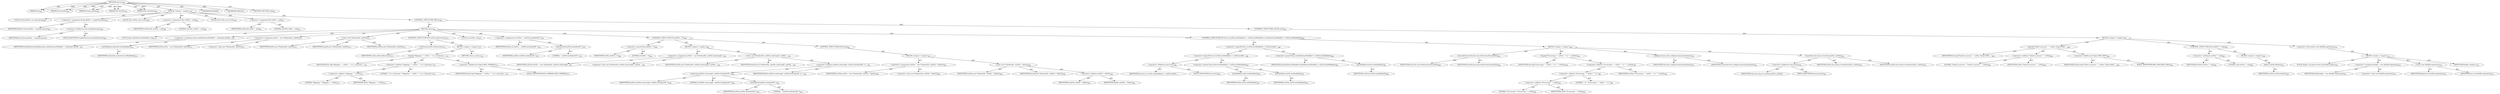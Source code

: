 digraph "process" {  
"111669149714" [label = <(METHOD,process)<SUB>461</SUB>> ]
"115964117004" [label = <(PARAM,this)<SUB>461</SUB>> ]
"115964117039" [label = <(PARAM,File baseDir)<SUB>461</SUB>> ]
"115964117040" [label = <(PARAM,String xmlFile)<SUB>461</SUB>> ]
"115964117041" [label = <(PARAM,File destDir)<SUB>461</SUB>> ]
"115964117042" [label = <(PARAM,File stylesheet)<SUB>462</SUB>> ]
"25769803821" [label = <(BLOCK,&lt;empty&gt;,&lt;empty&gt;)<SUB>463</SUB>> ]
"94489280530" [label = <(LOCAL,String fileExt: java.lang.String)<SUB>465</SUB>> ]
"30064771312" [label = <(&lt;operator&gt;.assignment,String fileExt = targetExtension)<SUB>465</SUB>> ]
"68719476945" [label = <(IDENTIFIER,fileExt,String fileExt = targetExtension)<SUB>465</SUB>> ]
"30064771313" [label = <(&lt;operator&gt;.fieldAccess,this.targetExtension)<SUB>465</SUB>> ]
"68719476946" [label = <(IDENTIFIER,this,String fileExt = targetExtension)> ]
"55834574927" [label = <(FIELD_IDENTIFIER,targetExtension,targetExtension)<SUB>465</SUB>> ]
"94489280531" [label = <(LOCAL,File outFile: java.io.File)<SUB>466</SUB>> ]
"30064771314" [label = <(&lt;operator&gt;.assignment,File outFile = null)<SUB>466</SUB>> ]
"68719476947" [label = <(IDENTIFIER,outFile,File outFile = null)<SUB>466</SUB>> ]
"90194313259" [label = <(LITERAL,null,File outFile = null)<SUB>466</SUB>> ]
"94489280532" [label = <(LOCAL,File inFile: java.io.File)<SUB>467</SUB>> ]
"30064771315" [label = <(&lt;operator&gt;.assignment,File inFile = null)<SUB>467</SUB>> ]
"68719476948" [label = <(IDENTIFIER,inFile,File inFile = null)<SUB>467</SUB>> ]
"90194313260" [label = <(LITERAL,null,File inFile = null)<SUB>467</SUB>> ]
"47244640279" [label = <(CONTROL_STRUCTURE,TRY,try)<SUB>469</SUB>> ]
"25769803822" [label = <(BLOCK,try,try)<SUB>469</SUB>> ]
"94489280533" [label = <(LOCAL,long styleSheetLastModified: long)<SUB>470</SUB>> ]
"30064771316" [label = <(&lt;operator&gt;.assignment,long styleSheetLastModified = stylesheet.lastMo...)<SUB>470</SUB>> ]
"68719476949" [label = <(IDENTIFIER,styleSheetLastModified,long styleSheetLastModified = stylesheet.lastMo...)<SUB>470</SUB>> ]
"30064771317" [label = <(lastModified,stylesheet.lastModified())<SUB>470</SUB>> ]
"68719476950" [label = <(IDENTIFIER,stylesheet,stylesheet.lastModified())<SUB>470</SUB>> ]
"30064771318" [label = <(&lt;operator&gt;.assignment,inFile = new File(baseDir, xmlFile))<SUB>471</SUB>> ]
"68719476951" [label = <(IDENTIFIER,inFile,inFile = new File(baseDir, xmlFile))<SUB>471</SUB>> ]
"30064771319" [label = <(&lt;operator&gt;.alloc,new File(baseDir, xmlFile))<SUB>471</SUB>> ]
"30064771320" [label = <(&lt;init&gt;,new File(baseDir, xmlFile))<SUB>471</SUB>> ]
"68719476952" [label = <(IDENTIFIER,inFile,new File(baseDir, xmlFile))<SUB>471</SUB>> ]
"68719476953" [label = <(IDENTIFIER,baseDir,new File(baseDir, xmlFile))<SUB>471</SUB>> ]
"68719476954" [label = <(IDENTIFIER,xmlFile,new File(baseDir, xmlFile))<SUB>471</SUB>> ]
"47244640280" [label = <(CONTROL_STRUCTURE,IF,if (inFile.isDirectory()))<SUB>473</SUB>> ]
"30064771321" [label = <(isDirectory,inFile.isDirectory())<SUB>473</SUB>> ]
"68719476955" [label = <(IDENTIFIER,inFile,inFile.isDirectory())<SUB>473</SUB>> ]
"25769803823" [label = <(BLOCK,&lt;empty&gt;,&lt;empty&gt;)<SUB>473</SUB>> ]
"30064771322" [label = <(log,log(&quot;Skipping &quot; + inFile + &quot; it is a directory....)<SUB>474</SUB>> ]
"68719476766" [label = <(IDENTIFIER,this,log(&quot;Skipping &quot; + inFile + &quot; it is a directory....)<SUB>474</SUB>> ]
"30064771323" [label = <(&lt;operator&gt;.addition,&quot;Skipping &quot; + inFile + &quot; it is a directory.&quot;)<SUB>474</SUB>> ]
"30064771324" [label = <(&lt;operator&gt;.addition,&quot;Skipping &quot; + inFile)<SUB>474</SUB>> ]
"90194313261" [label = <(LITERAL,&quot;Skipping &quot;,&quot;Skipping &quot; + inFile)<SUB>474</SUB>> ]
"68719476956" [label = <(IDENTIFIER,inFile,&quot;Skipping &quot; + inFile)<SUB>474</SUB>> ]
"90194313262" [label = <(LITERAL,&quot; it is a directory.&quot;,&quot;Skipping &quot; + inFile + &quot; it is a directory.&quot;)<SUB>474</SUB>> ]
"30064771325" [label = <(&lt;operator&gt;.fieldAccess,Project.MSG_VERBOSE)<SUB>475</SUB>> ]
"68719476957" [label = <(IDENTIFIER,Project,log(&quot;Skipping &quot; + inFile + &quot; it is a directory....)<SUB>475</SUB>> ]
"55834574928" [label = <(FIELD_IDENTIFIER,MSG_VERBOSE,MSG_VERBOSE)<SUB>475</SUB>> ]
"146028888068" [label = <(RETURN,return;,return;)<SUB>476</SUB>> ]
"94489280534" [label = <(LOCAL,int dotPos: int)<SUB>479</SUB>> ]
"30064771326" [label = <(&lt;operator&gt;.assignment,int dotPos = xmlFile.lastIndexOf('.'))<SUB>479</SUB>> ]
"68719476958" [label = <(IDENTIFIER,dotPos,int dotPos = xmlFile.lastIndexOf('.'))<SUB>479</SUB>> ]
"30064771327" [label = <(lastIndexOf,xmlFile.lastIndexOf('.'))<SUB>479</SUB>> ]
"68719476959" [label = <(IDENTIFIER,xmlFile,xmlFile.lastIndexOf('.'))<SUB>479</SUB>> ]
"90194313263" [label = <(LITERAL,'.',xmlFile.lastIndexOf('.'))<SUB>479</SUB>> ]
"47244640281" [label = <(CONTROL_STRUCTURE,IF,if (dotPos &gt; 0))<SUB>480</SUB>> ]
"30064771328" [label = <(&lt;operator&gt;.greaterThan,dotPos &gt; 0)<SUB>480</SUB>> ]
"68719476960" [label = <(IDENTIFIER,dotPos,dotPos &gt; 0)<SUB>480</SUB>> ]
"90194313264" [label = <(LITERAL,0,dotPos &gt; 0)<SUB>480</SUB>> ]
"25769803824" [label = <(BLOCK,&lt;empty&gt;,&lt;empty&gt;)<SUB>480</SUB>> ]
"30064771329" [label = <(&lt;operator&gt;.assignment,outFile = new File(destDir, xmlFile.substring(0...)<SUB>481</SUB>> ]
"68719476961" [label = <(IDENTIFIER,outFile,outFile = new File(destDir, xmlFile.substring(0...)<SUB>481</SUB>> ]
"30064771330" [label = <(&lt;operator&gt;.alloc,new File(destDir, xmlFile.substring(0, xmlFile....)<SUB>481</SUB>> ]
"30064771331" [label = <(&lt;init&gt;,new File(destDir, xmlFile.substring(0, xmlFile....)<SUB>481</SUB>> ]
"68719476962" [label = <(IDENTIFIER,outFile,new File(destDir, xmlFile.substring(0, xmlFile....)<SUB>481</SUB>> ]
"68719476963" [label = <(IDENTIFIER,destDir,new File(destDir, xmlFile.substring(0, xmlFile....)<SUB>481</SUB>> ]
"30064771332" [label = <(&lt;operator&gt;.addition,xmlFile.substring(0, xmlFile.lastIndexOf('.')) ...)<SUB>482</SUB>> ]
"30064771333" [label = <(substring,xmlFile.substring(0, xmlFile.lastIndexOf('.')))<SUB>482</SUB>> ]
"68719476964" [label = <(IDENTIFIER,xmlFile,xmlFile.substring(0, xmlFile.lastIndexOf('.')))<SUB>482</SUB>> ]
"90194313265" [label = <(LITERAL,0,xmlFile.substring(0, xmlFile.lastIndexOf('.')))<SUB>482</SUB>> ]
"30064771334" [label = <(lastIndexOf,xmlFile.lastIndexOf('.'))<SUB>482</SUB>> ]
"68719476965" [label = <(IDENTIFIER,xmlFile,xmlFile.lastIndexOf('.'))<SUB>482</SUB>> ]
"90194313266" [label = <(LITERAL,'.',xmlFile.lastIndexOf('.'))<SUB>482</SUB>> ]
"68719476966" [label = <(IDENTIFIER,fileExt,xmlFile.substring(0, xmlFile.lastIndexOf('.')) ...)<SUB>482</SUB>> ]
"47244640282" [label = <(CONTROL_STRUCTURE,ELSE,else)<SUB>483</SUB>> ]
"25769803825" [label = <(BLOCK,&lt;empty&gt;,&lt;empty&gt;)<SUB>483</SUB>> ]
"30064771335" [label = <(&lt;operator&gt;.assignment,outFile = new File(destDir, xmlFile + fileExt))<SUB>484</SUB>> ]
"68719476967" [label = <(IDENTIFIER,outFile,outFile = new File(destDir, xmlFile + fileExt))<SUB>484</SUB>> ]
"30064771336" [label = <(&lt;operator&gt;.alloc,new File(destDir, xmlFile + fileExt))<SUB>484</SUB>> ]
"30064771337" [label = <(&lt;init&gt;,new File(destDir, xmlFile + fileExt))<SUB>484</SUB>> ]
"68719476968" [label = <(IDENTIFIER,outFile,new File(destDir, xmlFile + fileExt))<SUB>484</SUB>> ]
"68719476969" [label = <(IDENTIFIER,destDir,new File(destDir, xmlFile + fileExt))<SUB>484</SUB>> ]
"30064771338" [label = <(&lt;operator&gt;.addition,xmlFile + fileExt)<SUB>484</SUB>> ]
"68719476970" [label = <(IDENTIFIER,xmlFile,xmlFile + fileExt)<SUB>484</SUB>> ]
"68719476971" [label = <(IDENTIFIER,fileExt,xmlFile + fileExt)<SUB>484</SUB>> ]
"47244640283" [label = <(CONTROL_STRUCTURE,IF,if (force || inFile.lastModified() &gt; outFile.lastModified() || styleSheetLastModified &gt; outFile.lastModified()))<SUB>486</SUB>> ]
"30064771339" [label = <(&lt;operator&gt;.logicalOr,force || inFile.lastModified() &gt; outFile.lastMo...)<SUB>486</SUB>> ]
"30064771340" [label = <(&lt;operator&gt;.logicalOr,force || inFile.lastModified() &gt; outFile.lastMo...)<SUB>486</SUB>> ]
"30064771341" [label = <(&lt;operator&gt;.fieldAccess,this.force)<SUB>486</SUB>> ]
"68719476972" [label = <(IDENTIFIER,this,force || inFile.lastModified() &gt; outFile.lastMo...)> ]
"55834574929" [label = <(FIELD_IDENTIFIER,force,force)<SUB>486</SUB>> ]
"30064771342" [label = <(&lt;operator&gt;.greaterThan,inFile.lastModified() &gt; outFile.lastModified())<SUB>487</SUB>> ]
"30064771343" [label = <(lastModified,inFile.lastModified())<SUB>487</SUB>> ]
"68719476973" [label = <(IDENTIFIER,inFile,inFile.lastModified())<SUB>487</SUB>> ]
"30064771344" [label = <(lastModified,outFile.lastModified())<SUB>487</SUB>> ]
"68719476974" [label = <(IDENTIFIER,outFile,outFile.lastModified())<SUB>487</SUB>> ]
"30064771345" [label = <(&lt;operator&gt;.greaterThan,styleSheetLastModified &gt; outFile.lastModified())<SUB>488</SUB>> ]
"68719476975" [label = <(IDENTIFIER,styleSheetLastModified,styleSheetLastModified &gt; outFile.lastModified())<SUB>488</SUB>> ]
"30064771346" [label = <(lastModified,outFile.lastModified())<SUB>488</SUB>> ]
"68719476976" [label = <(IDENTIFIER,outFile,outFile.lastModified())<SUB>488</SUB>> ]
"25769803826" [label = <(BLOCK,&lt;empty&gt;,&lt;empty&gt;)<SUB>488</SUB>> ]
"30064771347" [label = <(ensureDirectoryFor,this.ensureDirectoryFor(outFile))<SUB>489</SUB>> ]
"68719476767" [label = <(IDENTIFIER,this,this.ensureDirectoryFor(outFile))<SUB>489</SUB>> ]
"68719476977" [label = <(IDENTIFIER,outFile,this.ensureDirectoryFor(outFile))<SUB>489</SUB>> ]
"30064771348" [label = <(log,log(&quot;Processing &quot; + inFile + &quot; to &quot; + outFile))<SUB>490</SUB>> ]
"68719476768" [label = <(IDENTIFIER,this,log(&quot;Processing &quot; + inFile + &quot; to &quot; + outFile))<SUB>490</SUB>> ]
"30064771349" [label = <(&lt;operator&gt;.addition,&quot;Processing &quot; + inFile + &quot; to &quot; + outFile)<SUB>490</SUB>> ]
"30064771350" [label = <(&lt;operator&gt;.addition,&quot;Processing &quot; + inFile + &quot; to &quot;)<SUB>490</SUB>> ]
"30064771351" [label = <(&lt;operator&gt;.addition,&quot;Processing &quot; + inFile)<SUB>490</SUB>> ]
"90194313267" [label = <(LITERAL,&quot;Processing &quot;,&quot;Processing &quot; + inFile)<SUB>490</SUB>> ]
"68719476978" [label = <(IDENTIFIER,inFile,&quot;Processing &quot; + inFile)<SUB>490</SUB>> ]
"90194313268" [label = <(LITERAL,&quot; to &quot;,&quot;Processing &quot; + inFile + &quot; to &quot;)<SUB>490</SUB>> ]
"68719476979" [label = <(IDENTIFIER,outFile,&quot;Processing &quot; + inFile + &quot; to &quot; + outFile)<SUB>490</SUB>> ]
"30064771352" [label = <(configureLiaison,this.configureLiaison(stylesheet))<SUB>492</SUB>> ]
"68719476769" [label = <(IDENTIFIER,this,this.configureLiaison(stylesheet))<SUB>492</SUB>> ]
"68719476980" [label = <(IDENTIFIER,stylesheet,this.configureLiaison(stylesheet))<SUB>492</SUB>> ]
"30064771353" [label = <(transform,this.liaison.transform(inFile, outFile))<SUB>493</SUB>> ]
"30064771354" [label = <(&lt;operator&gt;.fieldAccess,this.liaison)<SUB>493</SUB>> ]
"68719476981" [label = <(IDENTIFIER,this,this.liaison.transform(inFile, outFile))> ]
"55834574930" [label = <(FIELD_IDENTIFIER,liaison,liaison)<SUB>493</SUB>> ]
"68719476982" [label = <(IDENTIFIER,inFile,this.liaison.transform(inFile, outFile))<SUB>493</SUB>> ]
"68719476983" [label = <(IDENTIFIER,outFile,this.liaison.transform(inFile, outFile))<SUB>493</SUB>> ]
"47244640284" [label = <(CONTROL_STRUCTURE,CATCH,catch)<SUB>495</SUB>> ]
"25769803827" [label = <(BLOCK,&lt;empty&gt;,&lt;empty&gt;)<SUB>495</SUB>> ]
"30064771355" [label = <(log,log(&quot;Failed to process &quot; + inFile, Project.MSG_...)<SUB>498</SUB>> ]
"68719476770" [label = <(IDENTIFIER,this,log(&quot;Failed to process &quot; + inFile, Project.MSG_...)<SUB>498</SUB>> ]
"30064771356" [label = <(&lt;operator&gt;.addition,&quot;Failed to process &quot; + inFile)<SUB>498</SUB>> ]
"90194313269" [label = <(LITERAL,&quot;Failed to process &quot;,&quot;Failed to process &quot; + inFile)<SUB>498</SUB>> ]
"68719476984" [label = <(IDENTIFIER,inFile,&quot;Failed to process &quot; + inFile)<SUB>498</SUB>> ]
"30064771357" [label = <(&lt;operator&gt;.fieldAccess,Project.MSG_INFO)<SUB>498</SUB>> ]
"68719476985" [label = <(IDENTIFIER,Project,log(&quot;Failed to process &quot; + inFile, Project.MSG_...)<SUB>498</SUB>> ]
"55834574931" [label = <(FIELD_IDENTIFIER,MSG_INFO,MSG_INFO)<SUB>498</SUB>> ]
"47244640285" [label = <(CONTROL_STRUCTURE,IF,if (outFile != null))<SUB>499</SUB>> ]
"30064771358" [label = <(&lt;operator&gt;.notEquals,outFile != null)<SUB>499</SUB>> ]
"68719476986" [label = <(IDENTIFIER,outFile,outFile != null)<SUB>499</SUB>> ]
"90194313270" [label = <(LITERAL,null,outFile != null)<SUB>499</SUB>> ]
"25769803828" [label = <(BLOCK,&lt;empty&gt;,&lt;empty&gt;)<SUB>499</SUB>> ]
"30064771359" [label = <(delete,outFile.delete())<SUB>500</SUB>> ]
"68719476987" [label = <(IDENTIFIER,outFile,outFile.delete())<SUB>500</SUB>> ]
"30064771360" [label = <(&lt;operator&gt;.throw,throw new BuildException(ex);)<SUB>503</SUB>> ]
"25769803829" [label = <(BLOCK,&lt;empty&gt;,&lt;empty&gt;)<SUB>503</SUB>> ]
"94489280535" [label = <(LOCAL,$obj4: org.apache.tools.ant.BuildException)<SUB>503</SUB>> ]
"30064771361" [label = <(&lt;operator&gt;.assignment,$obj4 = new BuildException(ex))<SUB>503</SUB>> ]
"68719476988" [label = <(IDENTIFIER,$obj4,$obj4 = new BuildException(ex))<SUB>503</SUB>> ]
"30064771362" [label = <(&lt;operator&gt;.alloc,new BuildException(ex))<SUB>503</SUB>> ]
"30064771363" [label = <(&lt;init&gt;,new BuildException(ex))<SUB>503</SUB>> ]
"68719476989" [label = <(IDENTIFIER,$obj4,new BuildException(ex))<SUB>503</SUB>> ]
"68719476990" [label = <(IDENTIFIER,ex,new BuildException(ex))<SUB>503</SUB>> ]
"68719476991" [label = <(IDENTIFIER,$obj4,&lt;empty&gt;)<SUB>503</SUB>> ]
"133143986236" [label = <(MODIFIER,PRIVATE)> ]
"133143986237" [label = <(MODIFIER,VIRTUAL)> ]
"128849018898" [label = <(METHOD_RETURN,void)<SUB>461</SUB>> ]
  "111669149714" -> "115964117004"  [ label = "AST: "] 
  "111669149714" -> "115964117039"  [ label = "AST: "] 
  "111669149714" -> "115964117040"  [ label = "AST: "] 
  "111669149714" -> "115964117041"  [ label = "AST: "] 
  "111669149714" -> "115964117042"  [ label = "AST: "] 
  "111669149714" -> "25769803821"  [ label = "AST: "] 
  "111669149714" -> "133143986236"  [ label = "AST: "] 
  "111669149714" -> "133143986237"  [ label = "AST: "] 
  "111669149714" -> "128849018898"  [ label = "AST: "] 
  "25769803821" -> "94489280530"  [ label = "AST: "] 
  "25769803821" -> "30064771312"  [ label = "AST: "] 
  "25769803821" -> "94489280531"  [ label = "AST: "] 
  "25769803821" -> "30064771314"  [ label = "AST: "] 
  "25769803821" -> "94489280532"  [ label = "AST: "] 
  "25769803821" -> "30064771315"  [ label = "AST: "] 
  "25769803821" -> "47244640279"  [ label = "AST: "] 
  "30064771312" -> "68719476945"  [ label = "AST: "] 
  "30064771312" -> "30064771313"  [ label = "AST: "] 
  "30064771313" -> "68719476946"  [ label = "AST: "] 
  "30064771313" -> "55834574927"  [ label = "AST: "] 
  "30064771314" -> "68719476947"  [ label = "AST: "] 
  "30064771314" -> "90194313259"  [ label = "AST: "] 
  "30064771315" -> "68719476948"  [ label = "AST: "] 
  "30064771315" -> "90194313260"  [ label = "AST: "] 
  "47244640279" -> "25769803822"  [ label = "AST: "] 
  "47244640279" -> "47244640284"  [ label = "AST: "] 
  "25769803822" -> "94489280533"  [ label = "AST: "] 
  "25769803822" -> "30064771316"  [ label = "AST: "] 
  "25769803822" -> "30064771318"  [ label = "AST: "] 
  "25769803822" -> "30064771320"  [ label = "AST: "] 
  "25769803822" -> "47244640280"  [ label = "AST: "] 
  "25769803822" -> "94489280534"  [ label = "AST: "] 
  "25769803822" -> "30064771326"  [ label = "AST: "] 
  "25769803822" -> "47244640281"  [ label = "AST: "] 
  "25769803822" -> "47244640283"  [ label = "AST: "] 
  "30064771316" -> "68719476949"  [ label = "AST: "] 
  "30064771316" -> "30064771317"  [ label = "AST: "] 
  "30064771317" -> "68719476950"  [ label = "AST: "] 
  "30064771318" -> "68719476951"  [ label = "AST: "] 
  "30064771318" -> "30064771319"  [ label = "AST: "] 
  "30064771320" -> "68719476952"  [ label = "AST: "] 
  "30064771320" -> "68719476953"  [ label = "AST: "] 
  "30064771320" -> "68719476954"  [ label = "AST: "] 
  "47244640280" -> "30064771321"  [ label = "AST: "] 
  "47244640280" -> "25769803823"  [ label = "AST: "] 
  "30064771321" -> "68719476955"  [ label = "AST: "] 
  "25769803823" -> "30064771322"  [ label = "AST: "] 
  "25769803823" -> "146028888068"  [ label = "AST: "] 
  "30064771322" -> "68719476766"  [ label = "AST: "] 
  "30064771322" -> "30064771323"  [ label = "AST: "] 
  "30064771322" -> "30064771325"  [ label = "AST: "] 
  "30064771323" -> "30064771324"  [ label = "AST: "] 
  "30064771323" -> "90194313262"  [ label = "AST: "] 
  "30064771324" -> "90194313261"  [ label = "AST: "] 
  "30064771324" -> "68719476956"  [ label = "AST: "] 
  "30064771325" -> "68719476957"  [ label = "AST: "] 
  "30064771325" -> "55834574928"  [ label = "AST: "] 
  "30064771326" -> "68719476958"  [ label = "AST: "] 
  "30064771326" -> "30064771327"  [ label = "AST: "] 
  "30064771327" -> "68719476959"  [ label = "AST: "] 
  "30064771327" -> "90194313263"  [ label = "AST: "] 
  "47244640281" -> "30064771328"  [ label = "AST: "] 
  "47244640281" -> "25769803824"  [ label = "AST: "] 
  "47244640281" -> "47244640282"  [ label = "AST: "] 
  "30064771328" -> "68719476960"  [ label = "AST: "] 
  "30064771328" -> "90194313264"  [ label = "AST: "] 
  "25769803824" -> "30064771329"  [ label = "AST: "] 
  "25769803824" -> "30064771331"  [ label = "AST: "] 
  "30064771329" -> "68719476961"  [ label = "AST: "] 
  "30064771329" -> "30064771330"  [ label = "AST: "] 
  "30064771331" -> "68719476962"  [ label = "AST: "] 
  "30064771331" -> "68719476963"  [ label = "AST: "] 
  "30064771331" -> "30064771332"  [ label = "AST: "] 
  "30064771332" -> "30064771333"  [ label = "AST: "] 
  "30064771332" -> "68719476966"  [ label = "AST: "] 
  "30064771333" -> "68719476964"  [ label = "AST: "] 
  "30064771333" -> "90194313265"  [ label = "AST: "] 
  "30064771333" -> "30064771334"  [ label = "AST: "] 
  "30064771334" -> "68719476965"  [ label = "AST: "] 
  "30064771334" -> "90194313266"  [ label = "AST: "] 
  "47244640282" -> "25769803825"  [ label = "AST: "] 
  "25769803825" -> "30064771335"  [ label = "AST: "] 
  "25769803825" -> "30064771337"  [ label = "AST: "] 
  "30064771335" -> "68719476967"  [ label = "AST: "] 
  "30064771335" -> "30064771336"  [ label = "AST: "] 
  "30064771337" -> "68719476968"  [ label = "AST: "] 
  "30064771337" -> "68719476969"  [ label = "AST: "] 
  "30064771337" -> "30064771338"  [ label = "AST: "] 
  "30064771338" -> "68719476970"  [ label = "AST: "] 
  "30064771338" -> "68719476971"  [ label = "AST: "] 
  "47244640283" -> "30064771339"  [ label = "AST: "] 
  "47244640283" -> "25769803826"  [ label = "AST: "] 
  "30064771339" -> "30064771340"  [ label = "AST: "] 
  "30064771339" -> "30064771345"  [ label = "AST: "] 
  "30064771340" -> "30064771341"  [ label = "AST: "] 
  "30064771340" -> "30064771342"  [ label = "AST: "] 
  "30064771341" -> "68719476972"  [ label = "AST: "] 
  "30064771341" -> "55834574929"  [ label = "AST: "] 
  "30064771342" -> "30064771343"  [ label = "AST: "] 
  "30064771342" -> "30064771344"  [ label = "AST: "] 
  "30064771343" -> "68719476973"  [ label = "AST: "] 
  "30064771344" -> "68719476974"  [ label = "AST: "] 
  "30064771345" -> "68719476975"  [ label = "AST: "] 
  "30064771345" -> "30064771346"  [ label = "AST: "] 
  "30064771346" -> "68719476976"  [ label = "AST: "] 
  "25769803826" -> "30064771347"  [ label = "AST: "] 
  "25769803826" -> "30064771348"  [ label = "AST: "] 
  "25769803826" -> "30064771352"  [ label = "AST: "] 
  "25769803826" -> "30064771353"  [ label = "AST: "] 
  "30064771347" -> "68719476767"  [ label = "AST: "] 
  "30064771347" -> "68719476977"  [ label = "AST: "] 
  "30064771348" -> "68719476768"  [ label = "AST: "] 
  "30064771348" -> "30064771349"  [ label = "AST: "] 
  "30064771349" -> "30064771350"  [ label = "AST: "] 
  "30064771349" -> "68719476979"  [ label = "AST: "] 
  "30064771350" -> "30064771351"  [ label = "AST: "] 
  "30064771350" -> "90194313268"  [ label = "AST: "] 
  "30064771351" -> "90194313267"  [ label = "AST: "] 
  "30064771351" -> "68719476978"  [ label = "AST: "] 
  "30064771352" -> "68719476769"  [ label = "AST: "] 
  "30064771352" -> "68719476980"  [ label = "AST: "] 
  "30064771353" -> "30064771354"  [ label = "AST: "] 
  "30064771353" -> "68719476982"  [ label = "AST: "] 
  "30064771353" -> "68719476983"  [ label = "AST: "] 
  "30064771354" -> "68719476981"  [ label = "AST: "] 
  "30064771354" -> "55834574930"  [ label = "AST: "] 
  "47244640284" -> "25769803827"  [ label = "AST: "] 
  "25769803827" -> "30064771355"  [ label = "AST: "] 
  "25769803827" -> "47244640285"  [ label = "AST: "] 
  "25769803827" -> "30064771360"  [ label = "AST: "] 
  "30064771355" -> "68719476770"  [ label = "AST: "] 
  "30064771355" -> "30064771356"  [ label = "AST: "] 
  "30064771355" -> "30064771357"  [ label = "AST: "] 
  "30064771356" -> "90194313269"  [ label = "AST: "] 
  "30064771356" -> "68719476984"  [ label = "AST: "] 
  "30064771357" -> "68719476985"  [ label = "AST: "] 
  "30064771357" -> "55834574931"  [ label = "AST: "] 
  "47244640285" -> "30064771358"  [ label = "AST: "] 
  "47244640285" -> "25769803828"  [ label = "AST: "] 
  "30064771358" -> "68719476986"  [ label = "AST: "] 
  "30064771358" -> "90194313270"  [ label = "AST: "] 
  "25769803828" -> "30064771359"  [ label = "AST: "] 
  "30064771359" -> "68719476987"  [ label = "AST: "] 
  "30064771360" -> "25769803829"  [ label = "AST: "] 
  "25769803829" -> "94489280535"  [ label = "AST: "] 
  "25769803829" -> "30064771361"  [ label = "AST: "] 
  "25769803829" -> "30064771363"  [ label = "AST: "] 
  "25769803829" -> "68719476991"  [ label = "AST: "] 
  "30064771361" -> "68719476988"  [ label = "AST: "] 
  "30064771361" -> "30064771362"  [ label = "AST: "] 
  "30064771363" -> "68719476989"  [ label = "AST: "] 
  "30064771363" -> "68719476990"  [ label = "AST: "] 
  "111669149714" -> "115964117004"  [ label = "DDG: "] 
  "111669149714" -> "115964117039"  [ label = "DDG: "] 
  "111669149714" -> "115964117040"  [ label = "DDG: "] 
  "111669149714" -> "115964117041"  [ label = "DDG: "] 
  "111669149714" -> "115964117042"  [ label = "DDG: "] 
}
